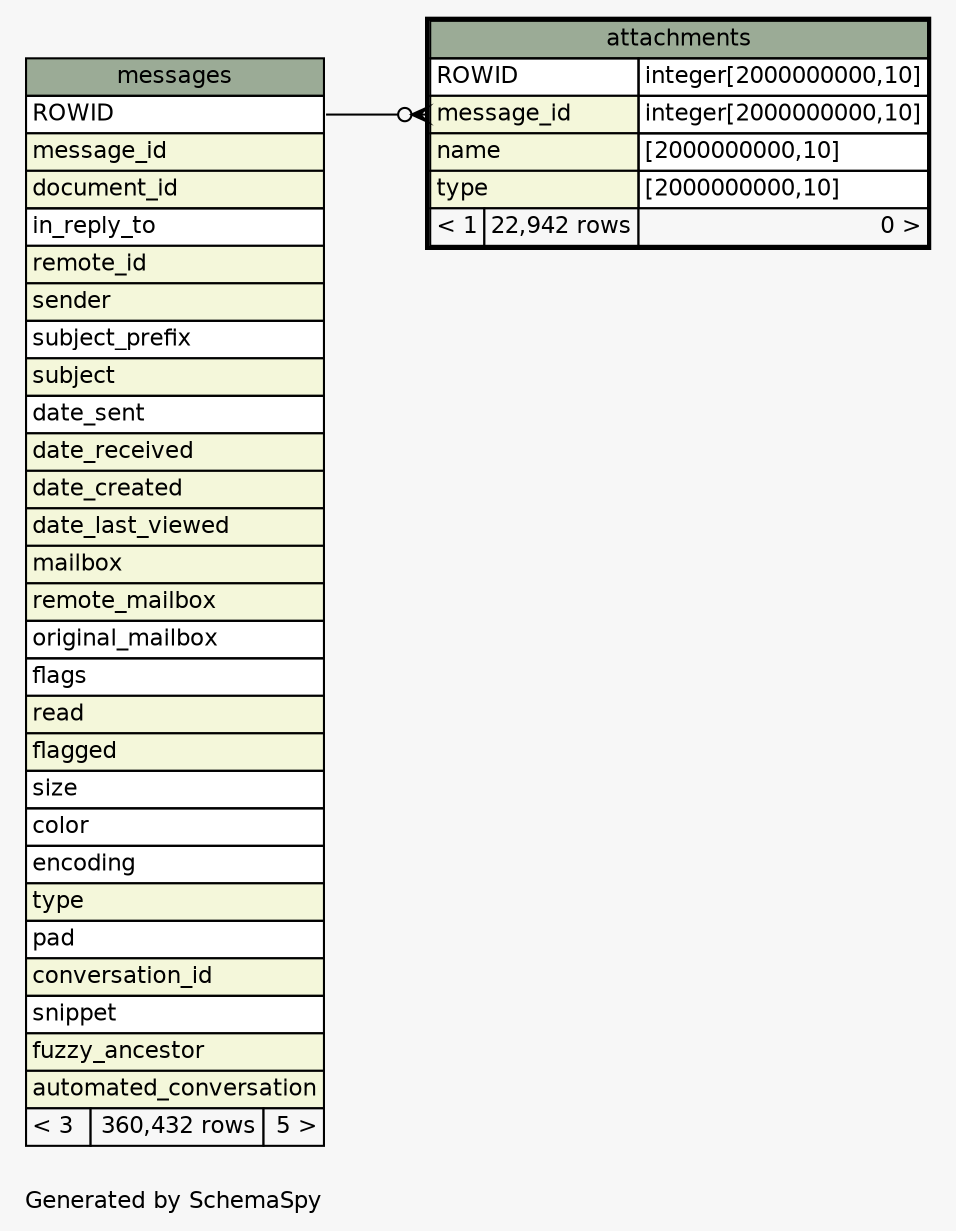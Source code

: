 // dot 2.26.3 on Mac OS X 10.7.2
// SchemaSpy rev 590
digraph "oneDegreeRelationshipsDiagram" {
  graph [
    rankdir="RL"
    bgcolor="#f7f7f7"
    label="\nGenerated by SchemaSpy"
    labeljust="l"
    nodesep="0.18"
    ranksep="0.46"
    fontname="Helvetica"
    fontsize="11"
  ];
  node [
    fontname="Helvetica"
    fontsize="11"
    shape="plaintext"
  ];
  edge [
    arrowsize="0.8"
  ];
  "attachments":"message_id":w -> "messages":"ROWID":e [arrowhead=none dir=back arrowtail=crowodot];
  "attachments" [
    label=<
    <TABLE BORDER="2" CELLBORDER="1" CELLSPACING="0" BGCOLOR="#ffffff">
      <TR><TD COLSPAN="3" BGCOLOR="#9bab96" ALIGN="CENTER">attachments</TD></TR>
      <TR><TD PORT="ROWID" COLSPAN="2" ALIGN="LEFT">ROWID</TD><TD PORT="ROWID.type" ALIGN="LEFT">integer[2000000000,10]</TD></TR>
      <TR><TD PORT="message_id" COLSPAN="2" BGCOLOR="#f4f7da" ALIGN="LEFT">message_id</TD><TD PORT="message_id.type" ALIGN="LEFT">integer[2000000000,10]</TD></TR>
      <TR><TD PORT="name" COLSPAN="2" BGCOLOR="#f4f7da" ALIGN="LEFT">name</TD><TD PORT="name.type" ALIGN="LEFT">[2000000000,10]</TD></TR>
      <TR><TD PORT="type" COLSPAN="2" BGCOLOR="#f4f7da" ALIGN="LEFT">type</TD><TD PORT="type.type" ALIGN="LEFT">[2000000000,10]</TD></TR>
      <TR><TD ALIGN="LEFT" BGCOLOR="#f7f7f7">&lt; 1</TD><TD ALIGN="RIGHT" BGCOLOR="#f7f7f7">22,942 rows</TD><TD ALIGN="RIGHT" BGCOLOR="#f7f7f7">0 &gt;</TD></TR>
    </TABLE>>
    URL="attachments.html"
    tooltip="attachments"
  ];
  "messages" [
    label=<
    <TABLE BORDER="0" CELLBORDER="1" CELLSPACING="0" BGCOLOR="#ffffff">
      <TR><TD COLSPAN="3" BGCOLOR="#9bab96" ALIGN="CENTER">messages</TD></TR>
      <TR><TD PORT="ROWID" COLSPAN="3" ALIGN="LEFT">ROWID</TD></TR>
      <TR><TD PORT="message_id" COLSPAN="3" BGCOLOR="#f4f7da" ALIGN="LEFT">message_id</TD></TR>
      <TR><TD PORT="document_id" COLSPAN="3" BGCOLOR="#f4f7da" ALIGN="LEFT">document_id</TD></TR>
      <TR><TD PORT="in_reply_to" COLSPAN="3" ALIGN="LEFT">in_reply_to</TD></TR>
      <TR><TD PORT="remote_id" COLSPAN="3" BGCOLOR="#f4f7da" ALIGN="LEFT">remote_id</TD></TR>
      <TR><TD PORT="sender" COLSPAN="3" BGCOLOR="#f4f7da" ALIGN="LEFT">sender</TD></TR>
      <TR><TD PORT="subject_prefix" COLSPAN="3" ALIGN="LEFT">subject_prefix</TD></TR>
      <TR><TD PORT="subject" COLSPAN="3" BGCOLOR="#f4f7da" ALIGN="LEFT">subject</TD></TR>
      <TR><TD PORT="date_sent" COLSPAN="3" ALIGN="LEFT">date_sent</TD></TR>
      <TR><TD PORT="date_received" COLSPAN="3" BGCOLOR="#f4f7da" ALIGN="LEFT">date_received</TD></TR>
      <TR><TD PORT="date_created" COLSPAN="3" BGCOLOR="#f4f7da" ALIGN="LEFT">date_created</TD></TR>
      <TR><TD PORT="date_last_viewed" COLSPAN="3" BGCOLOR="#f4f7da" ALIGN="LEFT">date_last_viewed</TD></TR>
      <TR><TD PORT="mailbox" COLSPAN="3" BGCOLOR="#f4f7da" ALIGN="LEFT">mailbox</TD></TR>
      <TR><TD PORT="remote_mailbox" COLSPAN="3" BGCOLOR="#f4f7da" ALIGN="LEFT">remote_mailbox</TD></TR>
      <TR><TD PORT="original_mailbox" COLSPAN="3" ALIGN="LEFT">original_mailbox</TD></TR>
      <TR><TD PORT="flags" COLSPAN="3" ALIGN="LEFT">flags</TD></TR>
      <TR><TD PORT="read" COLSPAN="3" BGCOLOR="#f4f7da" ALIGN="LEFT">read</TD></TR>
      <TR><TD PORT="flagged" COLSPAN="3" BGCOLOR="#f4f7da" ALIGN="LEFT">flagged</TD></TR>
      <TR><TD PORT="size" COLSPAN="3" ALIGN="LEFT">size</TD></TR>
      <TR><TD PORT="color" COLSPAN="3" ALIGN="LEFT">color</TD></TR>
      <TR><TD PORT="encoding" COLSPAN="3" ALIGN="LEFT">encoding</TD></TR>
      <TR><TD PORT="type" COLSPAN="3" BGCOLOR="#f4f7da" ALIGN="LEFT">type</TD></TR>
      <TR><TD PORT="pad" COLSPAN="3" ALIGN="LEFT">pad</TD></TR>
      <TR><TD PORT="conversation_id" COLSPAN="3" BGCOLOR="#f4f7da" ALIGN="LEFT">conversation_id</TD></TR>
      <TR><TD PORT="snippet" COLSPAN="3" ALIGN="LEFT">snippet</TD></TR>
      <TR><TD PORT="fuzzy_ancestor" COLSPAN="3" BGCOLOR="#f4f7da" ALIGN="LEFT">fuzzy_ancestor</TD></TR>
      <TR><TD PORT="automated_conversation" COLSPAN="3" BGCOLOR="#f4f7da" ALIGN="LEFT">automated_conversation</TD></TR>
      <TR><TD ALIGN="LEFT" BGCOLOR="#f7f7f7">&lt; 3</TD><TD ALIGN="RIGHT" BGCOLOR="#f7f7f7">360,432 rows</TD><TD ALIGN="RIGHT" BGCOLOR="#f7f7f7">5 &gt;</TD></TR>
    </TABLE>>
    URL="messages.html"
    tooltip="messages"
  ];
}
